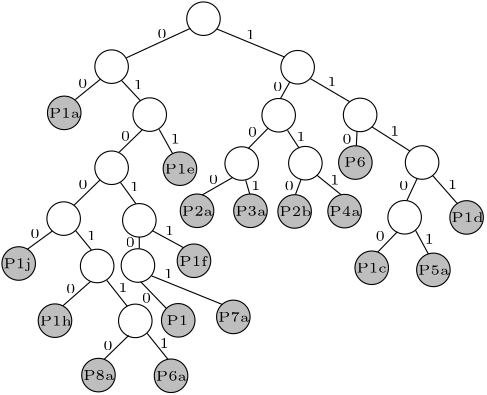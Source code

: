 <?xml version="1.0"?>
<!DOCTYPE ipe SYSTEM "ipe.dtd">
<ipe version="70218" creator="Ipe 7.2.28">
<info created="D:20241101162226" modified="D:20241101210300"/>
<ipestyle name="basic">
<symbol name="arrow/arc(spx)">
<path stroke="sym-stroke" fill="sym-stroke" pen="sym-pen">
0 0 m
-1 0.333 l
-1 -0.333 l
h
</path>
</symbol>
<symbol name="arrow/farc(spx)">
<path stroke="sym-stroke" fill="white" pen="sym-pen">
0 0 m
-1 0.333 l
-1 -0.333 l
h
</path>
</symbol>
<symbol name="arrow/ptarc(spx)">
<path stroke="sym-stroke" fill="sym-stroke" pen="sym-pen">
0 0 m
-1 0.333 l
-0.8 0 l
-1 -0.333 l
h
</path>
</symbol>
<symbol name="arrow/fptarc(spx)">
<path stroke="sym-stroke" fill="white" pen="sym-pen">
0 0 m
-1 0.333 l
-0.8 0 l
-1 -0.333 l
h
</path>
</symbol>
<symbol name="mark/circle(sx)" transformations="translations">
<path fill="sym-stroke">
0.6 0 0 0.6 0 0 e
0.4 0 0 0.4 0 0 e
</path>
</symbol>
<symbol name="mark/disk(sx)" transformations="translations">
<path fill="sym-stroke">
0.6 0 0 0.6 0 0 e
</path>
</symbol>
<symbol name="mark/fdisk(sfx)" transformations="translations">
<group>
<path fill="sym-fill">
0.5 0 0 0.5 0 0 e
</path>
<path fill="sym-stroke" fillrule="eofill">
0.6 0 0 0.6 0 0 e
0.4 0 0 0.4 0 0 e
</path>
</group>
</symbol>
<symbol name="mark/box(sx)" transformations="translations">
<path fill="sym-stroke" fillrule="eofill">
-0.6 -0.6 m
0.6 -0.6 l
0.6 0.6 l
-0.6 0.6 l
h
-0.4 -0.4 m
0.4 -0.4 l
0.4 0.4 l
-0.4 0.4 l
h
</path>
</symbol>
<symbol name="mark/square(sx)" transformations="translations">
<path fill="sym-stroke">
-0.6 -0.6 m
0.6 -0.6 l
0.6 0.6 l
-0.6 0.6 l
h
</path>
</symbol>
<symbol name="mark/fsquare(sfx)" transformations="translations">
<group>
<path fill="sym-fill">
-0.5 -0.5 m
0.5 -0.5 l
0.5 0.5 l
-0.5 0.5 l
h
</path>
<path fill="sym-stroke" fillrule="eofill">
-0.6 -0.6 m
0.6 -0.6 l
0.6 0.6 l
-0.6 0.6 l
h
-0.4 -0.4 m
0.4 -0.4 l
0.4 0.4 l
-0.4 0.4 l
h
</path>
</group>
</symbol>
<symbol name="mark/cross(sx)" transformations="translations">
<group>
<path fill="sym-stroke">
-0.43 -0.57 m
0.57 0.43 l
0.43 0.57 l
-0.57 -0.43 l
h
</path>
<path fill="sym-stroke">
-0.43 0.57 m
0.57 -0.43 l
0.43 -0.57 l
-0.57 0.43 l
h
</path>
</group>
</symbol>
<symbol name="arrow/fnormal(spx)">
<path stroke="sym-stroke" fill="white" pen="sym-pen">
0 0 m
-1 0.333 l
-1 -0.333 l
h
</path>
</symbol>
<symbol name="arrow/pointed(spx)">
<path stroke="sym-stroke" fill="sym-stroke" pen="sym-pen">
0 0 m
-1 0.333 l
-0.8 0 l
-1 -0.333 l
h
</path>
</symbol>
<symbol name="arrow/fpointed(spx)">
<path stroke="sym-stroke" fill="white" pen="sym-pen">
0 0 m
-1 0.333 l
-0.8 0 l
-1 -0.333 l
h
</path>
</symbol>
<symbol name="arrow/linear(spx)">
<path stroke="sym-stroke" pen="sym-pen">
-1 0.333 m
0 0 l
-1 -0.333 l
</path>
</symbol>
<symbol name="arrow/fdouble(spx)">
<path stroke="sym-stroke" fill="white" pen="sym-pen">
0 0 m
-1 0.333 l
-1 -0.333 l
h
-1 0 m
-2 0.333 l
-2 -0.333 l
h
</path>
</symbol>
<symbol name="arrow/double(spx)">
<path stroke="sym-stroke" fill="sym-stroke" pen="sym-pen">
0 0 m
-1 0.333 l
-1 -0.333 l
h
-1 0 m
-2 0.333 l
-2 -0.333 l
h
</path>
</symbol>
<symbol name="arrow/mid-normal(spx)">
<path stroke="sym-stroke" fill="sym-stroke" pen="sym-pen">
0.5 0 m
-0.5 0.333 l
-0.5 -0.333 l
h
</path>
</symbol>
<symbol name="arrow/mid-fnormal(spx)">
<path stroke="sym-stroke" fill="white" pen="sym-pen">
0.5 0 m
-0.5 0.333 l
-0.5 -0.333 l
h
</path>
</symbol>
<symbol name="arrow/mid-pointed(spx)">
<path stroke="sym-stroke" fill="sym-stroke" pen="sym-pen">
0.5 0 m
-0.5 0.333 l
-0.3 0 l
-0.5 -0.333 l
h
</path>
</symbol>
<symbol name="arrow/mid-fpointed(spx)">
<path stroke="sym-stroke" fill="white" pen="sym-pen">
0.5 0 m
-0.5 0.333 l
-0.3 0 l
-0.5 -0.333 l
h
</path>
</symbol>
<symbol name="arrow/mid-double(spx)">
<path stroke="sym-stroke" fill="sym-stroke" pen="sym-pen">
1 0 m
0 0.333 l
0 -0.333 l
h
0 0 m
-1 0.333 l
-1 -0.333 l
h
</path>
</symbol>
<symbol name="arrow/mid-fdouble(spx)">
<path stroke="sym-stroke" fill="white" pen="sym-pen">
1 0 m
0 0.333 l
0 -0.333 l
h
0 0 m
-1 0.333 l
-1 -0.333 l
h
</path>
</symbol>
<anglesize name="22.5 deg" value="22.5"/>
<anglesize name="30 deg" value="30"/>
<anglesize name="45 deg" value="45"/>
<anglesize name="60 deg" value="60"/>
<anglesize name="90 deg" value="90"/>
<arrowsize name="large" value="10"/>
<arrowsize name="small" value="5"/>
<arrowsize name="tiny" value="3"/>
<color name="blue" value="0 0 1"/>
<color name="brown" value="0.647 0.165 0.165"/>
<color name="darkblue" value="0 0 0.545"/>
<color name="darkcyan" value="0 0.545 0.545"/>
<color name="darkgray" value="0.663"/>
<color name="darkgreen" value="0 0.392 0"/>
<color name="darkmagenta" value="0.545 0 0.545"/>
<color name="darkorange" value="1 0.549 0"/>
<color name="darkred" value="0.545 0 0"/>
<color name="gold" value="1 0.843 0"/>
<color name="gray" value="0.745"/>
<color name="green" value="0 1 0"/>
<color name="lightblue" value="0.678 0.847 0.902"/>
<color name="lightcyan" value="0.878 1 1"/>
<color name="lightgray" value="0.827"/>
<color name="lightgreen" value="0.565 0.933 0.565"/>
<color name="lightyellow" value="1 1 0.878"/>
<color name="navy" value="0 0 0.502"/>
<color name="orange" value="1 0.647 0"/>
<color name="pink" value="1 0.753 0.796"/>
<color name="purple" value="0.627 0.125 0.941"/>
<color name="red" value="1 0 0"/>
<color name="seagreen" value="0.18 0.545 0.341"/>
<color name="turquoise" value="0.251 0.878 0.816"/>
<color name="violet" value="0.933 0.51 0.933"/>
<color name="yellow" value="1 1 0"/>
<dashstyle name="dash dot dotted" value="[4 2 1 2 1 2] 0"/>
<dashstyle name="dash dotted" value="[4 2 1 2] 0"/>
<dashstyle name="dashed" value="[4] 0"/>
<dashstyle name="dotted" value="[1 3] 0"/>
<gridsize name="10 pts (~3.5 mm)" value="10"/>
<gridsize name="14 pts (~5 mm)" value="14"/>
<gridsize name="16 pts (~6 mm)" value="16"/>
<gridsize name="20 pts (~7 mm)" value="20"/>
<gridsize name="28 pts (~10 mm)" value="28"/>
<gridsize name="32 pts (~12 mm)" value="32"/>
<gridsize name="4 pts" value="4"/>
<gridsize name="56 pts (~20 mm)" value="56"/>
<gridsize name="8 pts (~3 mm)" value="8"/>
<opacity name="10%" value="0.1"/>
<opacity name="30%" value="0.3"/>
<opacity name="50%" value="0.5"/>
<opacity name="75%" value="0.75"/>
<pen name="fat" value="1.2"/>
<pen name="heavier" value="0.8"/>
<pen name="ultrafat" value="2"/>
<symbolsize name="large" value="5"/>
<symbolsize name="small" value="2"/>
<symbolsize name="tiny" value="1.1"/>
<textsize name="Huge" value="\Huge"/>
<textsize name="LARGE" value="\LARGE"/>
<textsize name="Large" value="\Large"/>
<textsize name="footnote" value="\footnotesize"/>
<textsize name="huge" value="\huge"/>
<textsize name="large" value="\large"/>
<textsize name="script" value="\scriptsize"/>
<textsize name="small" value="\small"/>
<textsize name="tiny" value="\tiny"/>
<textstyle name="center" begin="\begin{center}" end="\end{center}"/>
<textstyle name="item" begin="\begin{itemize}\item{}" end="\end{itemize}"/>
<textstyle name="itemize" begin="\begin{itemize}" end="\end{itemize}"/>
<tiling name="falling" angle="-60" step="4" width="1"/>
<tiling name="rising" angle="30" step="4" width="1"/>
</ipestyle>
<page>
<layer name="alpha"/>
<view layers="alpha" active="alpha"/>
<path layer="alpha" matrix="1 0 0 1 58.1397 -107.645" stroke="black">
6.03211 0 0 6.03211 237.647 676.186 e
</path>
<path matrix="1 0 0 1 25.0678 -124.909" stroke="black">
6.03211 0 0 6.03211 237.647 676.186 e
</path>
<path matrix="1 0 0 1 92.0435 -125.117" stroke="black">
6.03211 0 0 6.03211 237.647 676.186 e
</path>
<path matrix="1 0 0 1 8.01191 -141.549" stroke="black" fill="gray">
6.03211 0 0 6.03211 237.647 676.186 e
</path>
<path matrix="1 0 0 1 38.7958 -142.173" stroke="black">
6.03211 0 0 6.03211 237.647 676.186 e
</path>
<path matrix="1 0 0 1 25.0678 -161.309" stroke="black">
6.03211 0 0 6.03211 237.647 676.186 e
</path>
<path matrix="1 0 0 1 7.80391 -179.612" stroke="black">
6.03211 0 0 6.03211 237.647 676.186 e
</path>
<path matrix="1 0 0 1 35.0518 -180.236" stroke="black">
6.03211 0 0 6.03211 237.647 676.186 e
</path>
<path matrix="1 0 0 1 19.8679 -196.668" stroke="black">
6.03211 0 0 6.03211 237.647 676.186 e
</path>
<path matrix="1 0 0 1 33.5958 -216.428" stroke="black">
6.03211 0 0 6.03211 237.647 676.186 e
</path>
<path stroke="black">
291.039 565.058 m
267.994 554.459 l
</path>
<path stroke="black">
300.652 564.811 m
325.053 554.706 l
</path>
<path stroke="black">
258.751 546.818 m
249.631 539.424 l
</path>
<path stroke="black">
266.268 546.326 m
273.17 538.931 l
</path>
<path stroke="black">
273.786 528.579 m
265.406 520.445 l
</path>
<path stroke="black">
279.825 528.702 m
284.754 519.829 l
</path>
<path stroke="black">
258.504 510.463 m
249.138 501.343 l
</path>
<path stroke="black">
265.898 509.6 m
271.444 501.959 l
</path>
<path stroke="black">
241.374 492.1 m
232.254 485.445 l
</path>
<path stroke="black">
249.754 492.224 m
255.423 485.322 l
</path>
<path stroke="black">
255.177 473.984 m
244.948 464.988 l
</path>
<path stroke="black">
260.969 474.354 m
268.363 464.988 l
</path>
<path stroke="black">
268.856 454.512 m
259.86 445.762 l
</path>
<path stroke="black">
275.511 455.252 m
283.029 445.886 l
</path>
<path matrix="1 0 0 1 34.547 -196.496" stroke="black">
6.03211 0 0 6.03211 237.647 676.186 e
</path>
<path stroke="black">
272.677 490.005 m
272.677 485.815 l
</path>
<path stroke="black">
277.36 492.224 m
288.698 486.062 l
</path>
<path stroke="black">
273.17 473.861 m
282.659 464.002 l
</path>
<path stroke="black">
277.113 475.956 m
302.993 465.481 l
</path>
<text matrix="1 0 0 1 19.4718 1.97182" transformations="translations" pos="220.67 530.921" stroke="black" type="label" width="11.263" height="3.386" depth="0" valign="baseline" size="tiny">P1a</text>
<path matrix="1 0 0 1 46.4623 -236.196" stroke="black" fill="gray">
6.03211 0 0 6.03211 237.647 676.186 e
</path>
<text matrix="1 0 0 1 57.9222 -92.6756" transformations="translations" pos="220.67 530.921" stroke="black" type="label" width="11.263" height="3.386" depth="0" valign="baseline" size="tiny">P6a</text>
<path matrix="1 0 0 1 20.3356 -235.95" stroke="black" fill="gray">
6.03211 0 0 6.03211 237.647 676.186 e
</path>
<text matrix="1 0 0 1 31.7955 -92.4292" transformations="translations" pos="220.67 530.921" stroke="black" type="label" width="11.263" height="3.386" depth="0" valign="baseline" size="tiny">P8a</text>
<path matrix="1 0 0 1 4.68424 -216.355" stroke="black" fill="gray">
6.03211 0 0 6.03211 237.647 676.186 e
</path>
<text matrix="1 0 0 1 16.1441 -72.8342" transformations="translations" pos="220.67 530.921" stroke="black" type="label" width="11.609" height="3.459" depth="0" valign="baseline" size="tiny">P1h</text>
<path matrix="1 0 0 1 -8.3791 -195.774" stroke="black" fill="gray">
6.03211 0 0 6.03211 237.647 676.186 e
</path>
<text matrix="1 0 0 1 3.08079 -52.2532" transformations="translations" pos="220.67 530.921" stroke="black" type="label" width="10.053" height="3.395" depth="0.96" valign="baseline" size="tiny">P1j</text>
<path matrix="1 0 0 1 49.0503 -216.232" stroke="black" fill="gray">
6.03211 0 0 6.03211 237.647 676.186 e
</path>
<text matrix="1 0 0 1 61.7426 -72.7109" transformations="translations" pos="220.67 530.921" stroke="black" type="label" width="7.873" height="3.386" depth="0" valign="baseline" size="tiny">P1</text>
<path matrix="1 0 0 1 68.8918 -214.999" stroke="black" fill="gray">
6.03211 0 0 6.03211 237.647 676.186 e
</path>
<text matrix="1 0 0 1 80.3517 -71.4785" transformations="translations" pos="220.67 530.921" stroke="black" type="label" width="11.263" height="3.386" depth="0" valign="baseline" size="tiny">P7a</text>
<path matrix="1 0 0 1 54.7193 -194.788" stroke="black" fill="gray">
6.03211 0 0 6.03211 237.647 676.186 e
</path>
<text matrix="1 0 0 1 66.4256 -51.3906" transformations="translations" pos="220.67 530.921" stroke="black" type="label" width="10.053" height="3.459" depth="0" valign="baseline" size="tiny">P1f</text>
<path matrix="1 0 0 1 49.6665 -161.637" stroke="black" fill="gray">
6.03211 0 0 6.03211 237.647 676.186 e
</path>
<text matrix="1 0 0 1 61.1264 -18.116" transformations="translations" pos="220.67 530.921" stroke="black" type="label" width="10.918" height="3.386" depth="0" valign="baseline" size="tiny">P1e</text>
<path matrix="1 0 0 1 85.208 -142.409" stroke="black">
6.03211 0 0 6.03211 237.647 676.186 e
</path>
<path matrix="1 0 0 1 114.539 -142.285" stroke="black">
6.03211 0 0 6.03211 237.647 676.186 e
</path>
<path matrix="1 0 0 1 71.8982 -159.785" stroke="black">
6.03211 0 0 6.03211 237.647 676.186 e
</path>
<path matrix="1 0 0 1 94.8207 -159.662" stroke="black">
6.03211 0 0 6.03211 237.647 676.186 e
</path>
<path stroke="black">
326.902 545.833 m
323.574 539.917 l
</path>
<path stroke="black">
334.296 546.942 m
348.345 538.685 l
</path>
<path stroke="black">
319.015 529.072 m
311.867 521.801 l
</path>
<path stroke="black">
326.039 528.333 m
330.229 521.924 l
</path>
<path stroke="black">
306.198 511.326 m
295.229 505.04 l
</path>
<path stroke="black">
311.004 510.34 m
312.483 505.287 l
</path>
<path stroke="black">
330.969 510.833 m
328.874 505.164 l
</path>
<path stroke="black">
336.638 512.188 m
345.634 504.917 l
</path>
<path matrix="1 0 0 1 55.8284 -176.795" stroke="black" fill="gray">
6.03211 0 0 6.03211 237.647 676.186 e
</path>
<text matrix="1 0 0 1 67.2883 -33.2743" transformations="translations" pos="220.67 530.921" stroke="black" type="label" width="11.263" height="3.386" depth="0" valign="baseline" size="tiny">P2a</text>
<path matrix="1 0 0 1 75.0537 -176.795" stroke="black" fill="gray">
6.03211 0 0 6.03211 237.647 676.186 e
</path>
<text matrix="1 0 0 1 86.5136 -33.2743" transformations="translations" pos="220.67 530.921" stroke="black" type="label" width="11.263" height="3.386" depth="0" valign="baseline" size="tiny">P3a</text>
<path matrix="1 0 0 1 90.9515 -177.042" stroke="black" fill="gray">
6.03211 0 0 6.03211 237.647 676.186 e
</path>
<text matrix="1 0 0 1 102.411 -33.5208" transformations="translations" pos="220.67 530.921" stroke="black" type="label" width="11.609" height="3.459" depth="0" valign="baseline" size="tiny">P2b</text>
<path matrix="1 0 0 1 108.944 -176.918" stroke="black" fill="gray">
6.03211 0 0 6.03211 237.647 676.186 e
</path>
<text matrix="1 0 0 1 120.404 -33.3975" transformations="translations" pos="220.67 530.921" stroke="black" type="label" width="11.263" height="3.386" depth="0" valign="baseline" size="tiny">P4a</text>
<path matrix="1 0 0 1 136.846 -159.415" stroke="black">
6.03211 0 0 6.03211 237.647 676.186 e
</path>
<path matrix="1 0 0 1 130.56 -179.134" stroke="black">
6.03211 0 0 6.03211 237.647 676.186 e
</path>
<path stroke="black">
351.057 527.963 m
350.81 522.664 l
</path>
<path stroke="black">
356.479 529.565 m
370.035 520.938 l
</path>
<path stroke="black">
372.747 511.079 m
369.05 503.192 l
</path>
<path stroke="black">
378.292 512.065 m
387.289 501.836 l
</path>
<path stroke="black">
365.599 491.854 m
358.328 484.336 l
</path>
<path stroke="black">
372.131 492.347 m
376.814 483.72 l
</path>
<path matrix="1 0 0 1 112.823 -159.438" stroke="black" fill="gray">
6.03211 0 0 6.03211 237.647 676.186 e
</path>
<text matrix="1 0 0 1 125.744 -15.6931" transformations="translations" pos="220.67 530.921" stroke="black" type="label" width="7.873" height="3.386" depth="0" valign="baseline" size="tiny">P6</text>
<path matrix="1 0 0 1 152.865 -179.194" stroke="black" fill="gray">
6.03211 0 0 6.03211 237.647 676.186 e
</path>
<text matrix="1 0 0 1 164.325 -35.6739" transformations="translations" pos="220.67 530.921" stroke="black" type="label" width="11.609" height="3.459" depth="0" valign="baseline" size="tiny">P1d</text>
<path matrix="1 0 0 1 118.715 -197.313" stroke="black" fill="gray">
6.03211 0 0 6.03211 237.647 676.186 e
</path>
<text matrix="1 0 0 1 130.175 -53.7925" transformations="translations" pos="220.67 530.921" stroke="black" type="label" width="10.918" height="3.386" depth="0" valign="baseline" size="tiny">P1c</text>
<path matrix="1 0 0 1 140.912 -198.072" stroke="black" fill="gray">
6.03211 0 0 6.03211 237.647 676.186 e
</path>
<text matrix="1 0 0 1 152.372 -54.5514" transformations="translations" pos="220.67 530.921" stroke="black" type="label" width="11.263" height="3.386" depth="0" valign="baseline" size="tiny">P5a</text>
<text matrix="1 0 0 1 65.0769 -118.22" transformations="translations" pos="214.032 679.669" stroke="black" type="label" width="3.39" height="3.21" depth="0" valign="baseline" size="tiny">0</text>
<text matrix="1 0 0 1 36.5674 -136.102" transformations="translations" pos="214.032 679.669" stroke="black" type="label" width="3.39" height="3.21" depth="0" valign="baseline" size="tiny">0</text>
<text matrix="1 0 0 1 51.9723 -155.081" transformations="translations" pos="214.032 679.669" stroke="black" type="label" width="3.39" height="3.21" depth="0" valign="baseline" size="tiny">0</text>
<text matrix="1 0 0 1 36.6907 -172.457" transformations="translations" pos="214.032 679.669" stroke="black" type="label" width="3.39" height="3.21" depth="0" valign="baseline" size="tiny">0</text>
<text matrix="1 0 0 1 19.4372 -190.204" transformations="translations" pos="214.032 679.669" stroke="black" type="label" width="3.39" height="3.21" depth="0" valign="baseline" size="tiny">0</text>
<text matrix="1 0 0 1 32.2541 -210.045" transformations="translations" pos="214.032 679.669" stroke="black" type="label" width="3.39" height="3.21" depth="0" valign="baseline" size="tiny">0</text>
<text matrix="1 0 0 1 45.6871 -230.503" transformations="translations" pos="214.032 679.669" stroke="black" type="label" width="3.39" height="3.21" depth="0" valign="baseline" size="tiny">0</text>
<text matrix="1 0 0 1 53.6976 -193.285" transformations="translations" pos="214.032 679.669" stroke="black" type="label" width="3.39" height="3.21" depth="0" valign="baseline" size="tiny">0</text>
<text matrix="1 0 0 1 59.4899 -213.373" transformations="translations" pos="214.032 679.669" stroke="black" type="label" width="3.39" height="3.21" depth="0" valign="baseline" size="tiny">0</text>
<text matrix="1 0 0 1 106.814 -137.211" transformations="translations" pos="214.032 679.669" stroke="black" type="label" width="3.39" height="3.21" depth="0" valign="baseline" size="tiny">0</text>
<text matrix="1 0 0 1 97.694 -153.602" transformations="translations" pos="214.032 679.669" stroke="black" type="label" width="3.39" height="3.21" depth="0" valign="baseline" size="tiny">0</text>
<text matrix="1 0 0 1 83.6447 -170.609" transformations="translations" pos="214.032 679.669" stroke="black" type="label" width="3.39" height="3.21" depth="0" valign="baseline" size="tiny">0</text>
<text matrix="1 0 0 1 110.881 -172.95" transformations="translations" pos="214.032 679.669" stroke="black" type="label" width="3.39" height="3.21" depth="0" valign="baseline" size="tiny">0</text>
<text matrix="1 0 0 1 131.708 -156.19" transformations="translations" pos="214.032 679.669" stroke="black" type="label" width="3.39" height="3.21" depth="0" valign="baseline" size="tiny">0</text>
<text matrix="1 0 0 1 152.166 -172.827" transformations="translations" pos="214.032 679.669" stroke="black" type="label" width="3.39" height="3.21" depth="0" valign="baseline" size="tiny">0</text>
<text matrix="1 0 0 1 143.662 -191.066" transformations="translations" pos="214.032 679.669" stroke="black" type="label" width="3.39" height="3.21" depth="0" valign="baseline" size="tiny">0</text>
<text matrix="1 0 0 1 105.884 -122.069" transformations="translations" pos="164.723 665.142" stroke="black" type="label" width="3.39" height="3.21" depth="0" valign="baseline" size="tiny">1</text>
<text matrix="1 0 0 1 104.528 -158.794" transformations="translations" pos="164.723 665.142" stroke="black" type="label" width="3.39" height="3.21" depth="0" valign="baseline" size="tiny">1</text>
<text matrix="1 0 0 1 89.0002 -176.417" transformations="translations" pos="164.723 665.142" stroke="black" type="label" width="3.39" height="3.21" depth="0" valign="baseline" size="tiny">1</text>
<text matrix="1 0 0 1 100.338 -195.026" transformations="translations" pos="164.723 665.142" stroke="black" type="label" width="3.39" height="3.21" depth="0" valign="baseline" size="tiny">1</text>
<text matrix="1 0 0 1 115.25 -215.114" transformations="translations" pos="164.723 665.142" stroke="black" type="label" width="3.39" height="3.21" depth="0" valign="baseline" size="tiny">1</text>
<text matrix="1 0 0 1 116.729 -190.097" transformations="translations" pos="164.723 665.142" stroke="black" type="label" width="3.39" height="3.21" depth="0" valign="baseline" size="tiny">1</text>
<text matrix="1 0 0 1 117.099 -174.569" transformations="translations" pos="164.723 665.142" stroke="black" type="label" width="3.39" height="3.21" depth="0" valign="baseline" size="tiny">1</text>
<text matrix="1 0 0 1 119.194 -141.541" transformations="translations" pos="164.723 665.142" stroke="black" type="label" width="3.39" height="3.21" depth="0" valign="baseline" size="tiny">1</text>
<text matrix="1 0 0 1 175.637 -120.96" transformations="translations" pos="164.723 665.142" stroke="black" type="label" width="3.39" height="3.21" depth="0" valign="baseline" size="tiny">1</text>
<text matrix="1 0 0 1 164.422 -140.678" transformations="translations" pos="164.723 665.142" stroke="black" type="label" width="3.39" height="3.21" depth="0" valign="baseline" size="tiny">1</text>
<text matrix="1 0 0 1 148.155 -158.301" transformations="translations" pos="164.723 665.142" stroke="black" type="label" width="3.39" height="3.21" depth="0" valign="baseline" size="tiny">1</text>
<text matrix="1 0 0 1 176.623 -156.329" transformations="translations" pos="164.723 665.142" stroke="black" type="label" width="3.39" height="3.21" depth="0" valign="baseline" size="tiny">1</text>
<text matrix="1 0 0 1 198.19 -138.706" transformations="translations" pos="164.723 665.142" stroke="black" type="label" width="3.39" height="3.21" depth="0" valign="baseline" size="tiny">1</text>
<text matrix="1 0 0 1 219.017 -157.931" transformations="translations" pos="164.723 665.142" stroke="black" type="label" width="3.39" height="3.21" depth="0" valign="baseline" size="tiny">1</text>
<text matrix="1 0 0 1 210.637 -177.65" transformations="translations" pos="164.723 665.142" stroke="black" type="label" width="3.39" height="3.21" depth="0" valign="baseline" size="tiny">1</text>
<text matrix="1 0 0 1 146.306 -104.076" transformations="translations" pos="164.723 665.142" stroke="black" type="label" width="3.39" height="3.21" depth="0" valign="baseline" size="tiny">1</text>
</page>
</ipe>
